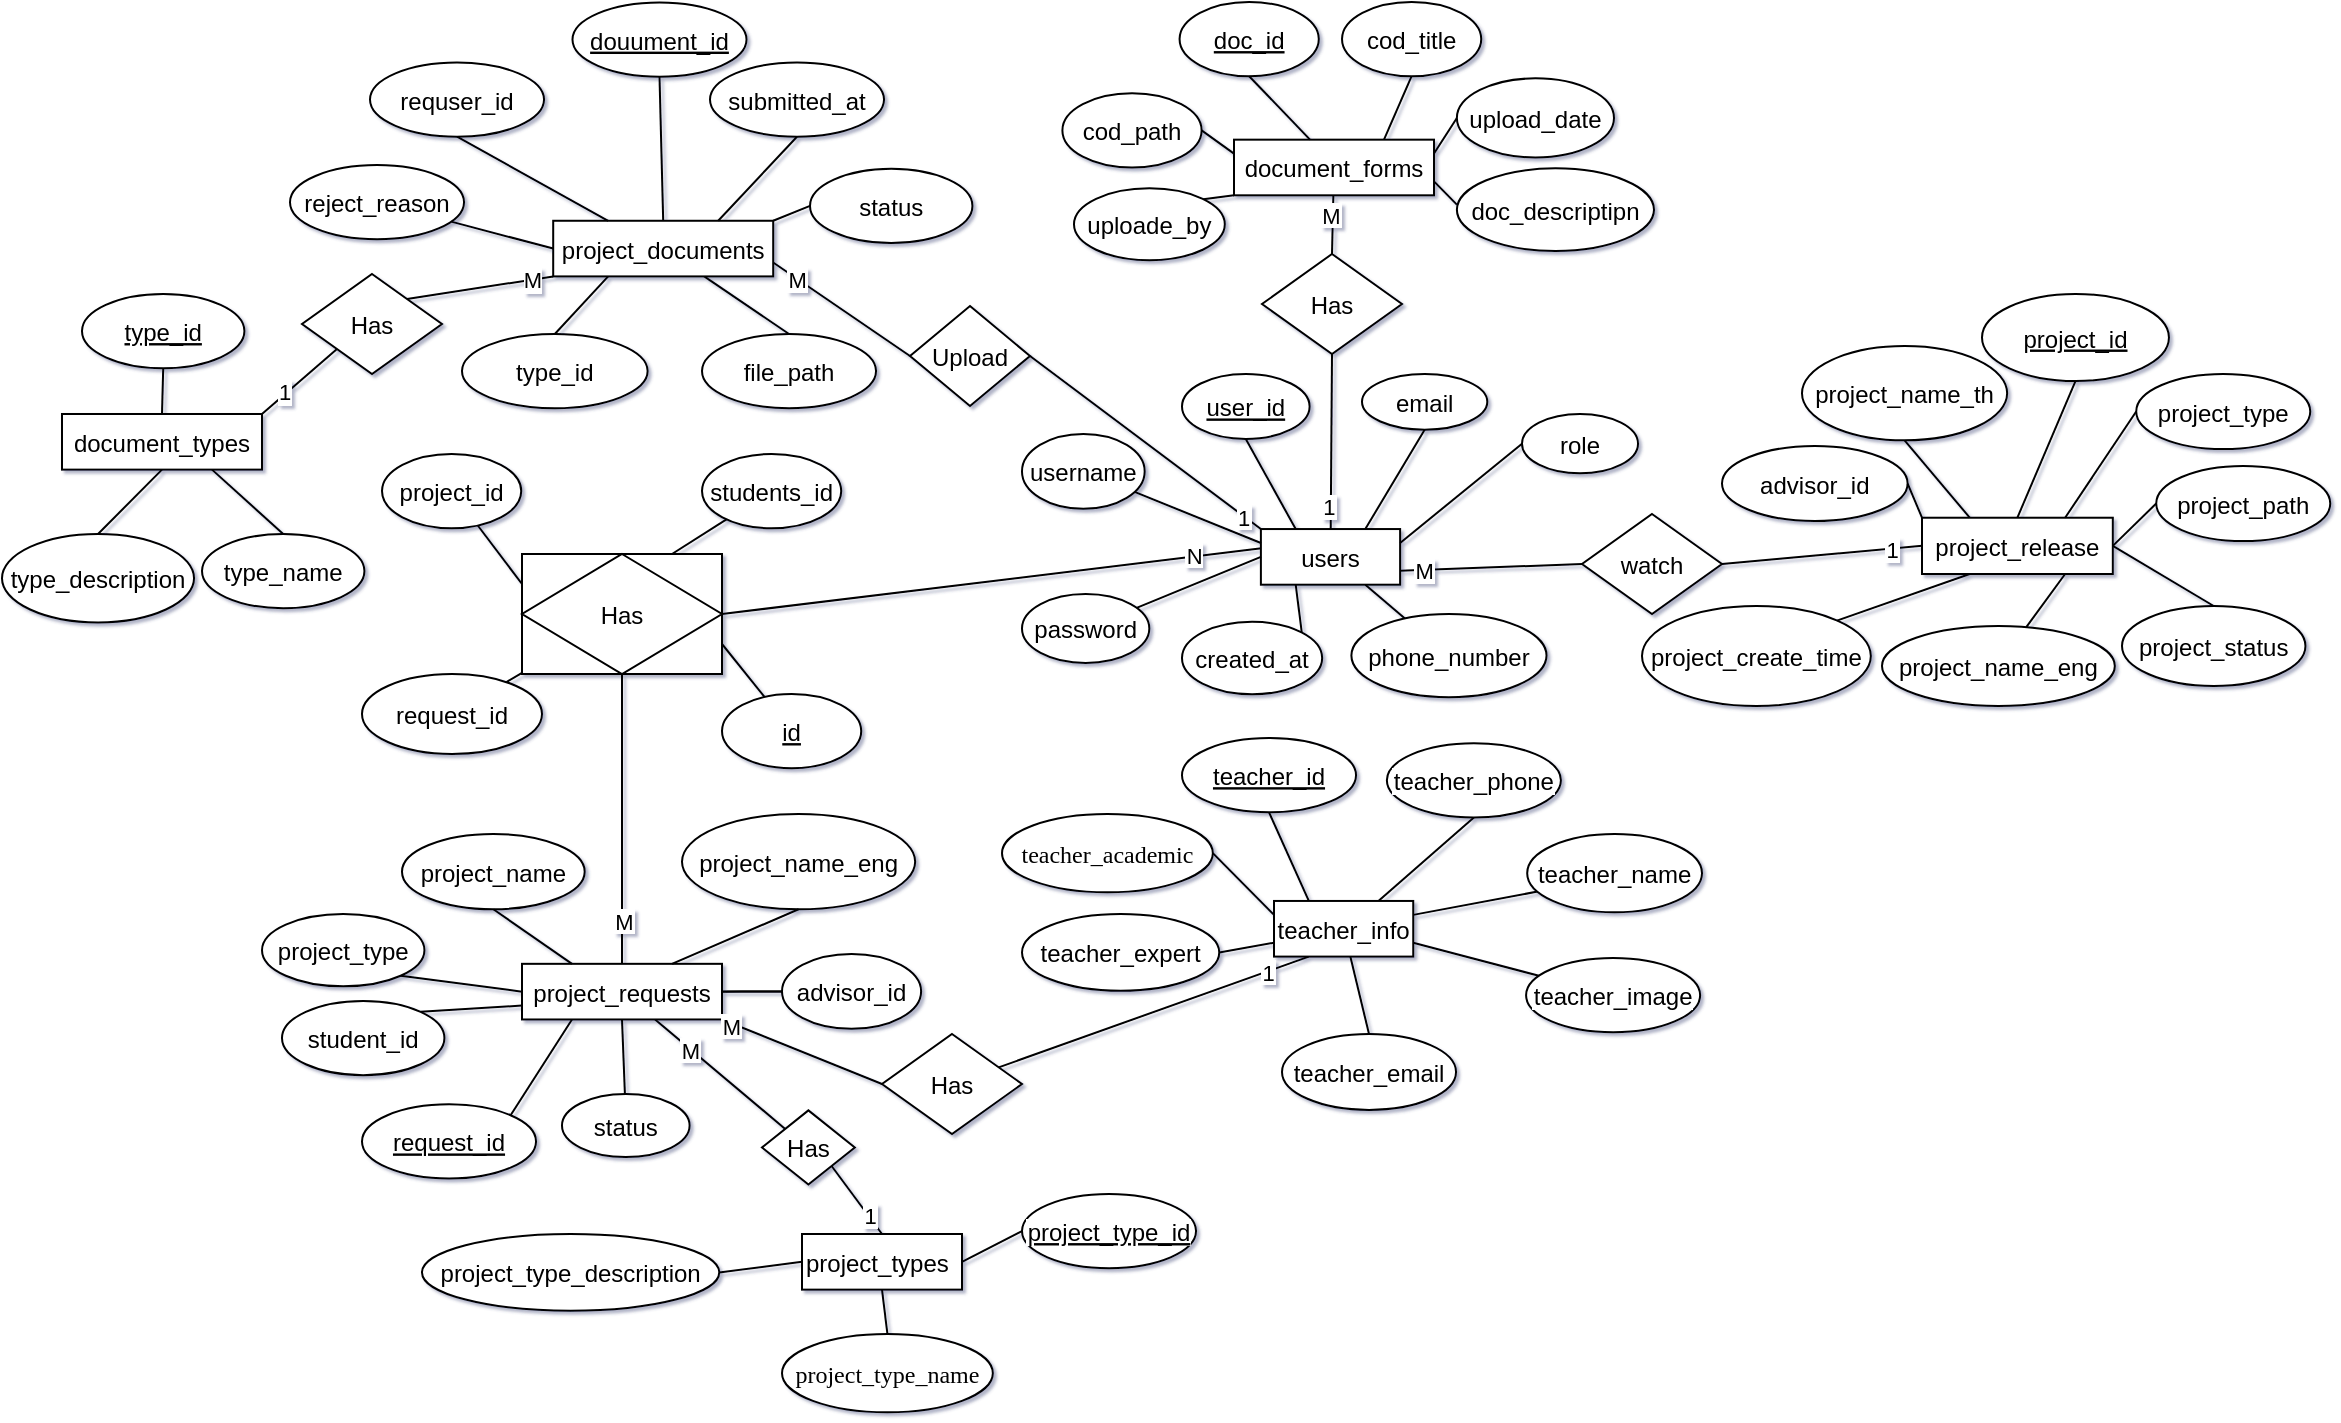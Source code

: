 <mxfile version="26.0.11">
  <diagram id="R2lEEEUBdFMjLlhIrx00" name="Page-1">
    <mxGraphModel dx="1226" dy="625" grid="1" gridSize="10" guides="0" tooltips="1" connect="1" arrows="1" fold="1" page="1" pageScale="1" pageWidth="1169" pageHeight="827" math="0" shadow="1" extFonts="Permanent Marker^https://fonts.googleapis.com/css?family=Permanent+Marker">
      <root>
        <mxCell id="0" />
        <mxCell id="1" parent="0" />
        <mxCell id="ESzOXi0CgvDct79OvY_y-161" value="" style="rounded=0;orthogonalLoop=1;jettySize=auto;exitX=1;exitY=0.5;exitDx=0;exitDy=0;endArrow=none;endFill=0;entryX=0.004;entryY=0.345;entryDx=0;entryDy=0;entryPerimeter=0;labelBackgroundColor=default;fontColor=default;textShadow=0;labelBorderColor=none;" parent="1" source="ubdBSHQZnD_88OrNLMQL-1" target="ESzOXi0CgvDct79OvY_y-35" edge="1">
          <mxGeometry relative="1" as="geometry">
            <mxPoint x="520" y="359" as="sourcePoint" />
            <mxPoint x="620" y="304" as="targetPoint" />
          </mxGeometry>
        </mxCell>
        <mxCell id="kQKOUKrjXKrlpkmoyMPY-5" value="N" style="edgeLabel;align=center;verticalAlign=middle;resizable=0;points=[];labelBackgroundColor=default;fontColor=default;textShadow=0;labelBorderColor=none;" parent="ESzOXi0CgvDct79OvY_y-161" vertex="1" connectable="0">
          <mxGeometry x="0.75" y="1" relative="1" as="geometry">
            <mxPoint as="offset" />
          </mxGeometry>
        </mxCell>
        <mxCell id="ESzOXi0CgvDct79OvY_y-136" value="" style="group;labelBackgroundColor=default;fontColor=default;textShadow=0;labelBorderColor=none;" parent="1" vertex="1" connectable="0">
          <mxGeometry x="536.001" y="41.187" width="290" height="120.575" as="geometry" />
        </mxCell>
        <mxCell id="ESzOXi0CgvDct79OvY_y-51" value="document_forms" style="rounded=0;labelBackgroundColor=default;fontColor=default;textShadow=0;labelBorderColor=none;" parent="ESzOXi0CgvDct79OvY_y-136" vertex="1">
          <mxGeometry x="80" y="55.65" width="100" height="27.82" as="geometry" />
        </mxCell>
        <mxCell id="ESzOXi0CgvDct79OvY_y-66" value="" style="rounded=0;orthogonalLoop=1;jettySize=auto;exitX=0.5;exitY=1;exitDx=0;exitDy=0;entryX=0.75;entryY=0;entryDx=0;entryDy=0;endArrow=none;endFill=0;labelBackgroundColor=default;fontColor=default;textShadow=0;labelBorderColor=none;" parent="ESzOXi0CgvDct79OvY_y-136" source="ESzOXi0CgvDct79OvY_y-53" target="ESzOXi0CgvDct79OvY_y-51" edge="1">
          <mxGeometry relative="1" as="geometry" />
        </mxCell>
        <mxCell id="ESzOXi0CgvDct79OvY_y-53" value="cod_title" style="ellipse;labelBackgroundColor=default;fontColor=default;textShadow=0;labelBorderColor=none;" parent="ESzOXi0CgvDct79OvY_y-136" vertex="1">
          <mxGeometry x="134.006" y="-13.19" width="69.613" height="37.1" as="geometry" />
        </mxCell>
        <mxCell id="ESzOXi0CgvDct79OvY_y-69" value="" style="rounded=0;orthogonalLoop=1;jettySize=auto;exitX=1;exitY=0;exitDx=0;exitDy=0;entryX=0;entryY=1;entryDx=0;entryDy=0;endArrow=none;endFill=0;labelBackgroundColor=default;fontColor=default;textShadow=0;labelBorderColor=none;" parent="ESzOXi0CgvDct79OvY_y-136" source="ESzOXi0CgvDct79OvY_y-55" target="ESzOXi0CgvDct79OvY_y-51" edge="1">
          <mxGeometry relative="1" as="geometry" />
        </mxCell>
        <mxCell id="ESzOXi0CgvDct79OvY_y-55" value="uploade_by" style="ellipse;labelBackgroundColor=default;fontColor=default;textShadow=0;labelBorderColor=none;" parent="ESzOXi0CgvDct79OvY_y-136" vertex="1">
          <mxGeometry y="80" width="75.41" height="35.94" as="geometry" />
        </mxCell>
        <mxCell id="ESzOXi0CgvDct79OvY_y-70" value="" style="rounded=0;orthogonalLoop=1;jettySize=auto;entryX=1;entryY=0.75;entryDx=0;entryDy=0;endArrow=none;endFill=0;labelBackgroundColor=default;fontColor=default;textShadow=0;labelBorderColor=none;" parent="ESzOXi0CgvDct79OvY_y-136" target="ESzOXi0CgvDct79OvY_y-51" edge="1">
          <mxGeometry relative="1" as="geometry">
            <mxPoint x="191.436" y="88.112" as="sourcePoint" />
          </mxGeometry>
        </mxCell>
        <mxCell id="ESzOXi0CgvDct79OvY_y-57" value="doc_descriptipn" style="ellipse;labelBackgroundColor=default;fontColor=default;textShadow=0;labelBorderColor=none;" parent="ESzOXi0CgvDct79OvY_y-136" vertex="1">
          <mxGeometry x="191.44" y="70" width="98.56" height="41.3" as="geometry" />
        </mxCell>
        <mxCell id="ESzOXi0CgvDct79OvY_y-67" value="" style="rounded=0;orthogonalLoop=1;jettySize=auto;exitX=1;exitY=0.5;exitDx=0;exitDy=0;entryX=0;entryY=0.25;entryDx=0;entryDy=0;endArrow=none;endFill=0;labelBackgroundColor=default;fontColor=default;textShadow=0;labelBorderColor=none;" parent="ESzOXi0CgvDct79OvY_y-136" source="ESzOXi0CgvDct79OvY_y-58" target="ESzOXi0CgvDct79OvY_y-51" edge="1">
          <mxGeometry relative="1" as="geometry" />
        </mxCell>
        <mxCell id="ESzOXi0CgvDct79OvY_y-58" value="cod_path" style="ellipse;labelBackgroundColor=default;fontColor=default;textShadow=0;labelBorderColor=none;" parent="ESzOXi0CgvDct79OvY_y-136" vertex="1">
          <mxGeometry x="-5.801" y="32.462" width="69.613" height="37.1" as="geometry" />
        </mxCell>
        <mxCell id="ESzOXi0CgvDct79OvY_y-68" value="" style="rounded=0;orthogonalLoop=1;jettySize=auto;exitX=0;exitY=0.5;exitDx=0;exitDy=0;entryX=1;entryY=0.25;entryDx=0;entryDy=0;endArrow=none;endFill=0;labelBackgroundColor=default;fontColor=default;textShadow=0;labelBorderColor=none;" parent="ESzOXi0CgvDct79OvY_y-136" source="ESzOXi0CgvDct79OvY_y-60" target="ESzOXi0CgvDct79OvY_y-51" edge="1">
          <mxGeometry relative="1" as="geometry" />
        </mxCell>
        <mxCell id="ESzOXi0CgvDct79OvY_y-60" value="upload_date" style="ellipse;labelBackgroundColor=default;fontColor=default;textShadow=0;labelBorderColor=none;" parent="ESzOXi0CgvDct79OvY_y-136" vertex="1">
          <mxGeometry x="191.44" y="25" width="78.56" height="39.56" as="geometry" />
        </mxCell>
        <mxCell id="ESzOXi0CgvDct79OvY_y-64" value="doc_id" style="ellipse;fontStyle=4;labelBackgroundColor=default;fontColor=default;textShadow=0;labelBorderColor=none;" parent="ESzOXi0CgvDct79OvY_y-136" vertex="1">
          <mxGeometry x="52.79" y="-13.19" width="69.613" height="37.1" as="geometry" />
        </mxCell>
        <mxCell id="ESzOXi0CgvDct79OvY_y-65" value="" style="rounded=0;orthogonalLoop=1;jettySize=auto;exitX=0.5;exitY=1;exitDx=0;exitDy=0;entryX=0.38;entryY=0;entryDx=0;entryDy=0;entryPerimeter=0;endArrow=none;endFill=0;labelBackgroundColor=default;fontColor=default;textShadow=0;labelBorderColor=none;" parent="ESzOXi0CgvDct79OvY_y-136" source="ESzOXi0CgvDct79OvY_y-64" target="ESzOXi0CgvDct79OvY_y-51" edge="1">
          <mxGeometry relative="1" as="geometry" />
        </mxCell>
        <mxCell id="ESzOXi0CgvDct79OvY_y-153" value="" style="group;labelBackgroundColor=default;fontColor=default;textShadow=0;labelBorderColor=none;" parent="1" vertex="1" connectable="0">
          <mxGeometry x="164" y="39.997" width="350" height="199.412" as="geometry" />
        </mxCell>
        <mxCell id="ESzOXi0CgvDct79OvY_y-138" value="" style="group;labelBackgroundColor=default;fontColor=default;textShadow=0;labelBorderColor=none;" parent="ESzOXi0CgvDct79OvY_y-153" vertex="1" connectable="0">
          <mxGeometry x="11.602" width="324.862" height="191.102" as="geometry" />
        </mxCell>
        <mxCell id="BMW-N31ml_Nr8-IVmxHA-28" style="rounded=0;orthogonalLoop=1;jettySize=auto;html=1;entryX=0.5;entryY=0;entryDx=0;entryDy=0;endArrow=none;startFill=0;" edge="1" parent="ESzOXi0CgvDct79OvY_y-138" source="ESzOXi0CgvDct79OvY_y-72" target="ESzOXi0CgvDct79OvY_y-83">
          <mxGeometry relative="1" as="geometry" />
        </mxCell>
        <mxCell id="BMW-N31ml_Nr8-IVmxHA-29" style="rounded=0;orthogonalLoop=1;jettySize=auto;html=1;exitX=0.25;exitY=1;exitDx=0;exitDy=0;entryX=0.5;entryY=0;entryDx=0;entryDy=0;endArrow=none;startFill=0;" edge="1" parent="ESzOXi0CgvDct79OvY_y-138" source="ESzOXi0CgvDct79OvY_y-72" target="ESzOXi0CgvDct79OvY_y-81">
          <mxGeometry relative="1" as="geometry" />
        </mxCell>
        <mxCell id="ESzOXi0CgvDct79OvY_y-72" value="project_documents" style="rounded=0;labelBackgroundColor=default;fontColor=default;textShadow=0;labelBorderColor=none;" parent="ESzOXi0CgvDct79OvY_y-138" vertex="1">
          <mxGeometry x="100" y="97.39" width="110" height="27.82" as="geometry" />
        </mxCell>
        <mxCell id="ESzOXi0CgvDct79OvY_y-73" value="" style="rounded=0;orthogonalLoop=1;jettySize=auto;exitX=0.5;exitY=1;exitDx=0;exitDy=0;entryX=0.75;entryY=0;entryDx=0;entryDy=0;endArrow=none;endFill=0;labelBackgroundColor=default;fontColor=default;textShadow=0;labelBorderColor=none;" parent="ESzOXi0CgvDct79OvY_y-138" source="ESzOXi0CgvDct79OvY_y-74" target="ESzOXi0CgvDct79OvY_y-72" edge="1">
          <mxGeometry relative="1" as="geometry" />
        </mxCell>
        <mxCell id="ESzOXi0CgvDct79OvY_y-74" value="submitted_at" style="ellipse;labelBackgroundColor=default;fontColor=default;textShadow=0;labelBorderColor=none;" parent="ESzOXi0CgvDct79OvY_y-138" vertex="1">
          <mxGeometry x="178.393" y="18.262" width="87.017" height="37.1" as="geometry" />
        </mxCell>
        <mxCell id="ESzOXi0CgvDct79OvY_y-75" value="" style="rounded=0;orthogonalLoop=1;jettySize=auto;exitX=0.5;exitY=1;exitDx=0;exitDy=0;entryX=0.25;entryY=0;entryDx=0;entryDy=0;endArrow=none;endFill=0;labelBackgroundColor=default;fontColor=default;textShadow=0;labelBorderColor=none;" parent="ESzOXi0CgvDct79OvY_y-138" source="ESzOXi0CgvDct79OvY_y-76" target="ESzOXi0CgvDct79OvY_y-72" edge="1">
          <mxGeometry relative="1" as="geometry" />
        </mxCell>
        <mxCell id="ESzOXi0CgvDct79OvY_y-76" value="requser_id" style="ellipse;labelBackgroundColor=default;fontColor=default;textShadow=0;labelBorderColor=none;" parent="ESzOXi0CgvDct79OvY_y-138" vertex="1">
          <mxGeometry x="8.399" y="18.262" width="87.017" height="37.1" as="geometry" />
        </mxCell>
        <mxCell id="ESzOXi0CgvDct79OvY_y-77" value="" style="rounded=0;orthogonalLoop=1;jettySize=auto;exitX=0;exitY=0.5;exitDx=0;exitDy=0;entryX=1;entryY=0;entryDx=0;entryDy=0;endArrow=none;endFill=0;labelBackgroundColor=default;fontColor=default;textShadow=0;labelBorderColor=none;" parent="ESzOXi0CgvDct79OvY_y-138" source="ESzOXi0CgvDct79OvY_y-78" target="ESzOXi0CgvDct79OvY_y-72" edge="1">
          <mxGeometry relative="1" as="geometry" />
        </mxCell>
        <mxCell id="ESzOXi0CgvDct79OvY_y-78" value="status" style="ellipse;labelBackgroundColor=default;fontColor=default;textShadow=0;labelBorderColor=none;" parent="ESzOXi0CgvDct79OvY_y-138" vertex="1">
          <mxGeometry x="228.402" y="71.417" width="81.215" height="37.1" as="geometry" />
        </mxCell>
        <mxCell id="ESzOXi0CgvDct79OvY_y-84" value="" style="rounded=0;orthogonalLoop=1;jettySize=auto;exitX=0.5;exitY=1;exitDx=0;exitDy=0;entryX=0.5;entryY=0;entryDx=0;entryDy=0;endArrow=none;endFill=0;labelBackgroundColor=default;fontColor=default;textShadow=0;labelBorderColor=none;" parent="ESzOXi0CgvDct79OvY_y-138" source="ESzOXi0CgvDct79OvY_y-85" target="ESzOXi0CgvDct79OvY_y-72" edge="1">
          <mxGeometry relative="1" as="geometry" />
        </mxCell>
        <mxCell id="ESzOXi0CgvDct79OvY_y-85" value="douument_id" style="ellipse;fontStyle=4;labelBackgroundColor=default;fontColor=default;textShadow=0;labelBorderColor=none;" parent="ESzOXi0CgvDct79OvY_y-138" vertex="1">
          <mxGeometry x="109.641" y="-11.74" width="87.017" height="37.1" as="geometry" />
        </mxCell>
        <mxCell id="ESzOXi0CgvDct79OvY_y-79" value="reject_reason" style="ellipse;labelBackgroundColor=default;fontColor=default;textShadow=0;labelBorderColor=none;" parent="ESzOXi0CgvDct79OvY_y-138" vertex="1">
          <mxGeometry x="-31.601" y="69.562" width="87.017" height="37.1" as="geometry" />
        </mxCell>
        <mxCell id="ESzOXi0CgvDct79OvY_y-71" value="" style="rounded=0;orthogonalLoop=1;jettySize=auto;exitX=0;exitY=0.5;exitDx=0;exitDy=0;endArrow=none;endFill=0;labelBackgroundColor=default;fontColor=default;textShadow=0;labelBorderColor=none;" parent="ESzOXi0CgvDct79OvY_y-138" source="ESzOXi0CgvDct79OvY_y-72" target="ESzOXi0CgvDct79OvY_y-79" edge="1">
          <mxGeometry relative="1" as="geometry" />
        </mxCell>
        <mxCell id="ESzOXi0CgvDct79OvY_y-83" value="file_path" style="ellipse;labelBackgroundColor=default;fontColor=default;textShadow=0;labelBorderColor=none;" parent="ESzOXi0CgvDct79OvY_y-138" vertex="1">
          <mxGeometry x="174.398" y="154.0" width="87.017" height="37.1" as="geometry" />
        </mxCell>
        <mxCell id="ESzOXi0CgvDct79OvY_y-81" value="type_id" style="ellipse;labelBackgroundColor=default;fontColor=default;textShadow=0;labelBorderColor=none;" parent="ESzOXi0CgvDct79OvY_y-138" vertex="1">
          <mxGeometry x="54.396" y="154.002" width="92.818" height="37.1" as="geometry" />
        </mxCell>
        <mxCell id="ESzOXi0CgvDct79OvY_y-147" value="Upload" style="rhombus;rounded=0;labelBackgroundColor=default;fontColor=default;textShadow=0;labelBorderColor=none;" parent="ESzOXi0CgvDct79OvY_y-153" vertex="1">
          <mxGeometry x="290" y="140" width="60" height="50" as="geometry" />
        </mxCell>
        <mxCell id="ESzOXi0CgvDct79OvY_y-169" value="" style="rounded=0;orthogonalLoop=1;jettySize=auto;exitX=1;exitY=0.75;exitDx=0;exitDy=0;entryX=0;entryY=0.5;entryDx=0;entryDy=0;endArrow=none;endFill=0;labelBackgroundColor=default;fontColor=default;textShadow=0;labelBorderColor=none;" parent="ESzOXi0CgvDct79OvY_y-153" source="ESzOXi0CgvDct79OvY_y-72" target="ESzOXi0CgvDct79OvY_y-147" edge="1">
          <mxGeometry relative="1" as="geometry" />
        </mxCell>
        <mxCell id="kQKOUKrjXKrlpkmoyMPY-4" value="M" style="edgeLabel;align=center;verticalAlign=middle;resizable=0;points=[];labelBackgroundColor=default;fontColor=default;textShadow=0;labelBorderColor=none;" parent="ESzOXi0CgvDct79OvY_y-169" vertex="1" connectable="0">
          <mxGeometry x="-0.655" relative="1" as="geometry">
            <mxPoint as="offset" />
          </mxGeometry>
        </mxCell>
        <mxCell id="ESzOXi0CgvDct79OvY_y-177" value="Has" style="rhombus;rounded=0;labelBackgroundColor=default;fontColor=default;textShadow=0;labelBorderColor=none;" parent="ESzOXi0CgvDct79OvY_y-153" vertex="1">
          <mxGeometry x="-14" y="124.003" width="70" height="50" as="geometry" />
        </mxCell>
        <mxCell id="BMW-N31ml_Nr8-IVmxHA-26" style="rounded=0;orthogonalLoop=1;jettySize=auto;html=1;exitX=1;exitY=0;exitDx=0;exitDy=0;entryX=0;entryY=1;entryDx=0;entryDy=0;endArrow=none;startFill=0;" edge="1" parent="ESzOXi0CgvDct79OvY_y-153" source="ESzOXi0CgvDct79OvY_y-177" target="ESzOXi0CgvDct79OvY_y-72">
          <mxGeometry relative="1" as="geometry" />
        </mxCell>
        <mxCell id="BMW-N31ml_Nr8-IVmxHA-30" value="M" style="edgeLabel;html=1;align=center;verticalAlign=middle;resizable=0;points=[];" vertex="1" connectable="0" parent="BMW-N31ml_Nr8-IVmxHA-26">
          <mxGeometry x="0.685" relative="1" as="geometry">
            <mxPoint as="offset" />
          </mxGeometry>
        </mxCell>
        <mxCell id="ESzOXi0CgvDct79OvY_y-158" value="" style="group;labelBackgroundColor=default;fontColor=default;textShadow=0;labelBorderColor=none;" parent="1" vertex="1" connectable="0">
          <mxGeometry x="512.265" y="194.137" width="440.554" height="199.863" as="geometry" />
        </mxCell>
        <mxCell id="ESzOXi0CgvDct79OvY_y-34" value="" style="rounded=0;orthogonalLoop=1;jettySize=auto;exitX=0.75;exitY=1;exitDx=0;exitDy=0;endArrow=none;endFill=0;labelBackgroundColor=default;fontColor=default;textShadow=0;labelBorderColor=none;" parent="ESzOXi0CgvDct79OvY_y-158" source="ESzOXi0CgvDct79OvY_y-35" target="ESzOXi0CgvDct79OvY_y-42" edge="1">
          <mxGeometry relative="1" as="geometry" />
        </mxCell>
        <mxCell id="ESzOXi0CgvDct79OvY_y-35" value="users" style="rounded=0;labelBackgroundColor=default;fontColor=default;textShadow=0;labelBorderColor=none;" parent="ESzOXi0CgvDct79OvY_y-158" vertex="1">
          <mxGeometry x="117.182" y="97.387" width="69.613" height="27.825" as="geometry" />
        </mxCell>
        <mxCell id="ESzOXi0CgvDct79OvY_y-36" value="" style="rounded=0;orthogonalLoop=1;jettySize=auto;exitX=0.5;exitY=1;exitDx=0;exitDy=0;entryX=0.75;entryY=0;entryDx=0;entryDy=0;endArrow=none;endFill=0;labelBackgroundColor=default;fontColor=default;textShadow=0;labelBorderColor=none;" parent="ESzOXi0CgvDct79OvY_y-158" source="ESzOXi0CgvDct79OvY_y-37" target="ESzOXi0CgvDct79OvY_y-35" edge="1">
          <mxGeometry relative="1" as="geometry" />
        </mxCell>
        <mxCell id="ESzOXi0CgvDct79OvY_y-37" value="email" style="ellipse;labelBackgroundColor=default;fontColor=default;textShadow=0;labelBorderColor=none;" parent="ESzOXi0CgvDct79OvY_y-158" vertex="1">
          <mxGeometry x="167.733" y="19.862" width="62.652" height="27.825" as="geometry" />
        </mxCell>
        <mxCell id="ESzOXi0CgvDct79OvY_y-40" value="" style="rounded=0;orthogonalLoop=1;jettySize=auto;exitX=0;exitY=0.5;exitDx=0;exitDy=0;entryX=1;entryY=0.25;entryDx=0;entryDy=0;endArrow=none;endFill=0;labelBackgroundColor=default;fontColor=default;textShadow=0;labelBorderColor=none;" parent="ESzOXi0CgvDct79OvY_y-158" source="ESzOXi0CgvDct79OvY_y-41" target="ESzOXi0CgvDct79OvY_y-35" edge="1">
          <mxGeometry relative="1" as="geometry" />
        </mxCell>
        <mxCell id="ESzOXi0CgvDct79OvY_y-41" value="role" style="ellipse;labelBackgroundColor=default;fontColor=default;textShadow=0;labelBorderColor=none;" parent="ESzOXi0CgvDct79OvY_y-158" vertex="1">
          <mxGeometry x="247.735" y="39.86" width="58.011" height="29.68" as="geometry" />
        </mxCell>
        <mxCell id="ESzOXi0CgvDct79OvY_y-42" value="phone_number" style="ellipse;labelBackgroundColor=default;fontColor=default;textShadow=0;labelBorderColor=none;" parent="ESzOXi0CgvDct79OvY_y-158" vertex="1">
          <mxGeometry x="162.43" y="139.86" width="97.57" height="41.6" as="geometry" />
        </mxCell>
        <mxCell id="ESzOXi0CgvDct79OvY_y-168" value="" style="rounded=0;orthogonalLoop=1;jettySize=auto;entryX=0;entryY=0.5;entryDx=0;entryDy=0;endArrow=none;endFill=0;labelBackgroundColor=default;fontColor=default;textShadow=0;labelBorderColor=none;" parent="ESzOXi0CgvDct79OvY_y-158" source="ESzOXi0CgvDct79OvY_y-44" target="ESzOXi0CgvDct79OvY_y-35" edge="1">
          <mxGeometry relative="1" as="geometry" />
        </mxCell>
        <mxCell id="ESzOXi0CgvDct79OvY_y-44" value="password" style="ellipse;labelBackgroundColor=default;fontColor=default;textShadow=0;labelBorderColor=none;" parent="ESzOXi0CgvDct79OvY_y-158" vertex="1">
          <mxGeometry x="-2.27" y="129.86" width="63.67" height="34.49" as="geometry" />
        </mxCell>
        <mxCell id="ESzOXi0CgvDct79OvY_y-46" value="created_at" style="ellipse;labelBackgroundColor=default;fontColor=default;textShadow=0;labelBorderColor=none;" parent="ESzOXi0CgvDct79OvY_y-158" vertex="1">
          <mxGeometry x="77.73" y="143.76" width="70.08" height="36.24" as="geometry" />
        </mxCell>
        <mxCell id="ESzOXi0CgvDct79OvY_y-45" value="" style="rounded=0;orthogonalLoop=1;jettySize=auto;exitX=1;exitY=0;exitDx=0;exitDy=0;entryX=0.25;entryY=1;entryDx=0;entryDy=0;endArrow=none;endFill=0;labelBackgroundColor=default;fontColor=default;textShadow=0;labelBorderColor=none;" parent="ESzOXi0CgvDct79OvY_y-158" source="ESzOXi0CgvDct79OvY_y-46" target="ESzOXi0CgvDct79OvY_y-35" edge="1">
          <mxGeometry relative="1" as="geometry" />
        </mxCell>
        <mxCell id="ESzOXi0CgvDct79OvY_y-163" value="" style="rounded=0;orthogonalLoop=1;jettySize=auto;exitX=0.5;exitY=1;exitDx=0;exitDy=0;entryX=0.25;entryY=0;entryDx=0;entryDy=0;endArrow=none;endFill=0;labelBackgroundColor=default;fontColor=default;textShadow=0;labelBorderColor=none;" parent="ESzOXi0CgvDct79OvY_y-158" source="ESzOXi0CgvDct79OvY_y-48" target="ESzOXi0CgvDct79OvY_y-35" edge="1">
          <mxGeometry relative="1" as="geometry" />
        </mxCell>
        <mxCell id="ESzOXi0CgvDct79OvY_y-48" value="user_id" style="ellipse;fontStyle=4;labelBackgroundColor=default;fontColor=default;textShadow=0;labelBorderColor=none;" parent="ESzOXi0CgvDct79OvY_y-158" vertex="1">
          <mxGeometry x="77.736" y="19.862" width="63.812" height="32.462" as="geometry" />
        </mxCell>
        <mxCell id="ESzOXi0CgvDct79OvY_y-167" value="" style="rounded=0;orthogonalLoop=1;jettySize=auto;entryX=0;entryY=0.25;entryDx=0;entryDy=0;endArrow=none;endFill=0;labelBackgroundColor=default;fontColor=default;textShadow=0;labelBorderColor=none;" parent="ESzOXi0CgvDct79OvY_y-158" source="ESzOXi0CgvDct79OvY_y-39" target="ESzOXi0CgvDct79OvY_y-35" edge="1">
          <mxGeometry relative="1" as="geometry" />
        </mxCell>
        <mxCell id="ESzOXi0CgvDct79OvY_y-39" value="username" style="ellipse;labelBackgroundColor=default;fontColor=default;textShadow=0;labelBorderColor=none;" parent="ESzOXi0CgvDct79OvY_y-158" vertex="1">
          <mxGeometry x="-2.27" y="49.86" width="61.35" height="37.39" as="geometry" />
        </mxCell>
        <mxCell id="ESzOXi0CgvDct79OvY_y-155" value="watch" style="rhombus;rounded=0;labelBackgroundColor=default;fontColor=default;textShadow=0;labelBorderColor=none;" parent="ESzOXi0CgvDct79OvY_y-158" vertex="1">
          <mxGeometry x="277.735" y="89.863" width="70" height="50" as="geometry" />
        </mxCell>
        <mxCell id="ESzOXi0CgvDct79OvY_y-172" value="" style="rounded=0;orthogonalLoop=1;jettySize=auto;exitX=0;exitY=0.5;exitDx=0;exitDy=0;entryX=1;entryY=0.75;entryDx=0;entryDy=0;endArrow=none;endFill=0;labelBackgroundColor=default;fontColor=default;textShadow=0;labelBorderColor=none;" parent="ESzOXi0CgvDct79OvY_y-158" source="ESzOXi0CgvDct79OvY_y-155" target="ESzOXi0CgvDct79OvY_y-35" edge="1">
          <mxGeometry relative="1" as="geometry" />
        </mxCell>
        <mxCell id="ubdBSHQZnD_88OrNLMQL-12" value="M" style="edgeLabel;align=center;verticalAlign=middle;resizable=0;points=[];labelBackgroundColor=default;fontColor=default;textShadow=0;labelBorderColor=none;" parent="ESzOXi0CgvDct79OvY_y-172" vertex="1" connectable="0">
          <mxGeometry x="0.731" relative="1" as="geometry">
            <mxPoint as="offset" />
          </mxGeometry>
        </mxCell>
        <mxCell id="ESzOXi0CgvDct79OvY_y-98" value="project_create_time" style="ellipse;labelBackgroundColor=default;fontColor=default;textShadow=0;labelBorderColor=none;" parent="ESzOXi0CgvDct79OvY_y-158" vertex="1">
          <mxGeometry x="307.735" y="135.863" width="114.42" height="50" as="geometry" />
        </mxCell>
        <mxCell id="ESzOXi0CgvDct79OvY_y-96" value="advisor_id" style="ellipse;labelBackgroundColor=default;fontColor=default;textShadow=0;labelBorderColor=none;" parent="ESzOXi0CgvDct79OvY_y-158" vertex="1">
          <mxGeometry x="347.735" y="55.862" width="92.819" height="37.52" as="geometry" />
        </mxCell>
        <mxCell id="ESzOXi0CgvDct79OvY_y-166" value="" style="rounded=0;orthogonalLoop=1;jettySize=auto;exitX=0.5;exitY=1;exitDx=0;exitDy=0;endArrow=none;endFill=0;labelBackgroundColor=default;fontColor=default;textShadow=0;labelBorderColor=none;" parent="1" source="ESzOXi0CgvDct79OvY_y-149" target="ESzOXi0CgvDct79OvY_y-35" edge="1">
          <mxGeometry relative="1" as="geometry" />
        </mxCell>
        <mxCell id="ubdBSHQZnD_88OrNLMQL-10" value="1" style="edgeLabel;align=center;verticalAlign=middle;resizable=0;points=[];labelBackgroundColor=default;fontColor=default;textShadow=0;labelBorderColor=none;" parent="ESzOXi0CgvDct79OvY_y-166" vertex="1" connectable="0">
          <mxGeometry x="0.741" y="-1" relative="1" as="geometry">
            <mxPoint as="offset" />
          </mxGeometry>
        </mxCell>
        <mxCell id="ESzOXi0CgvDct79OvY_y-149" value="Has" style="rhombus;rounded=0;labelBackgroundColor=default;fontColor=default;textShadow=0;labelBorderColor=none;" parent="1" vertex="1">
          <mxGeometry x="630" y="154" width="70" height="50" as="geometry" />
        </mxCell>
        <mxCell id="ESzOXi0CgvDct79OvY_y-165" value="" style="rounded=0;orthogonalLoop=1;jettySize=auto;entryX=0.5;entryY=0;entryDx=0;entryDy=0;endArrow=none;endFill=0;labelBackgroundColor=default;fontColor=default;textShadow=0;labelBorderColor=none;" parent="1" source="ESzOXi0CgvDct79OvY_y-51" target="ESzOXi0CgvDct79OvY_y-149" edge="1">
          <mxGeometry relative="1" as="geometry" />
        </mxCell>
        <mxCell id="ubdBSHQZnD_88OrNLMQL-11" value="M" style="edgeLabel;align=center;verticalAlign=middle;resizable=0;points=[];labelBackgroundColor=default;fontColor=default;textShadow=0;labelBorderColor=none;" parent="ESzOXi0CgvDct79OvY_y-165" vertex="1" connectable="0">
          <mxGeometry x="-0.478" y="-1" relative="1" as="geometry">
            <mxPoint y="2" as="offset" />
          </mxGeometry>
        </mxCell>
        <mxCell id="ESzOXi0CgvDct79OvY_y-170" value="" style="rounded=0;orthogonalLoop=1;jettySize=auto;exitX=1;exitY=0.5;exitDx=0;exitDy=0;entryX=0;entryY=0;entryDx=0;entryDy=0;endArrow=none;endFill=0;labelBackgroundColor=default;fontColor=default;textShadow=0;labelBorderColor=none;" parent="1" source="ESzOXi0CgvDct79OvY_y-147" target="ESzOXi0CgvDct79OvY_y-35" edge="1">
          <mxGeometry relative="1" as="geometry" />
        </mxCell>
        <mxCell id="kQKOUKrjXKrlpkmoyMPY-3" value="1" style="edgeLabel;align=center;verticalAlign=middle;resizable=0;points=[];labelBackgroundColor=default;fontColor=default;textShadow=0;labelBorderColor=none;" parent="ESzOXi0CgvDct79OvY_y-170" vertex="1" connectable="0">
          <mxGeometry x="0.85" relative="1" as="geometry">
            <mxPoint as="offset" />
          </mxGeometry>
        </mxCell>
        <mxCell id="ubdBSHQZnD_88OrNLMQL-6" value="" style="rounded=0;orthogonalLoop=1;jettySize=auto;entryX=0.5;entryY=0;entryDx=0;entryDy=0;endArrow=none;endFill=0;labelBackgroundColor=default;fontColor=default;textShadow=0;labelBorderColor=none;" parent="1" source="ubdBSHQZnD_88OrNLMQL-1" target="ESzOXi0CgvDct79OvY_y-103" edge="1">
          <mxGeometry relative="1" as="geometry" />
        </mxCell>
        <mxCell id="ubdBSHQZnD_88OrNLMQL-8" value="M" style="edgeLabel;align=center;verticalAlign=middle;resizable=0;points=[];labelBackgroundColor=default;fontColor=default;textShadow=0;labelBorderColor=none;" parent="ubdBSHQZnD_88OrNLMQL-6" vertex="1" connectable="0">
          <mxGeometry x="0.698" y="1" relative="1" as="geometry">
            <mxPoint as="offset" />
          </mxGeometry>
        </mxCell>
        <mxCell id="ubdBSHQZnD_88OrNLMQL-1" value="Has" style="shape=associativeEntity;align=center;labelBackgroundColor=default;fontColor=default;textShadow=0;labelBorderColor=none;" parent="1" vertex="1">
          <mxGeometry x="260" y="304" width="100" height="60" as="geometry" />
        </mxCell>
        <mxCell id="ubdBSHQZnD_88OrNLMQL-3" value="" style="rounded=0;orthogonalLoop=1;jettySize=auto;entryX=0;entryY=0.25;entryDx=0;entryDy=0;endArrow=none;endFill=0;labelBackgroundColor=default;fontColor=default;textShadow=0;labelBorderColor=none;" parent="1" source="ESzOXi0CgvDct79OvY_y-120" target="ubdBSHQZnD_88OrNLMQL-1" edge="1">
          <mxGeometry relative="1" as="geometry" />
        </mxCell>
        <mxCell id="ESzOXi0CgvDct79OvY_y-120" value="project_id" style="ellipse;container=0;labelBackgroundColor=default;fontColor=default;textShadow=0;labelBorderColor=none;" parent="1" vertex="1">
          <mxGeometry x="190.003" y="254.004" width="69.613" height="37.1" as="geometry" />
        </mxCell>
        <mxCell id="ubdBSHQZnD_88OrNLMQL-5" value="" style="rounded=0;orthogonalLoop=1;jettySize=auto;endArrow=none;endFill=0;labelBackgroundColor=default;fontColor=default;textShadow=0;labelBorderColor=none;" parent="1" source="ubdBSHQZnD_88OrNLMQL-4" target="ubdBSHQZnD_88OrNLMQL-1" edge="1">
          <mxGeometry relative="1" as="geometry" />
        </mxCell>
        <mxCell id="ubdBSHQZnD_88OrNLMQL-4" value="request_id" style="ellipse;container=0;labelBackgroundColor=default;fontColor=default;textShadow=0;labelBorderColor=none;" parent="1" vertex="1">
          <mxGeometry x="180" y="364" width="90" height="40" as="geometry" />
        </mxCell>
        <mxCell id="ESzOXi0CgvDct79OvY_y-102" value="" style="rounded=0;orthogonalLoop=1;jettySize=auto;exitX=0.5;exitY=1;exitDx=0;exitDy=0;endArrow=none;endFill=0;labelBackgroundColor=default;fontColor=default;textShadow=0;labelBorderColor=none;" parent="1" source="ESzOXi0CgvDct79OvY_y-103" target="ESzOXi0CgvDct79OvY_y-110" edge="1">
          <mxGeometry relative="1" as="geometry" />
        </mxCell>
        <mxCell id="ubdBSHQZnD_88OrNLMQL-7" value="" style="rounded=0;orthogonalLoop=1;jettySize=auto;entryX=0;entryY=0;entryDx=0;entryDy=0;endArrow=none;endFill=0;labelBackgroundColor=default;fontColor=default;textShadow=0;labelBorderColor=none;" parent="1" source="ESzOXi0CgvDct79OvY_y-103" target="ESzOXi0CgvDct79OvY_y-174" edge="1">
          <mxGeometry relative="1" as="geometry" />
        </mxCell>
        <mxCell id="BMW-N31ml_Nr8-IVmxHA-24" value="M" style="edgeLabel;align=center;verticalAlign=middle;resizable=0;points=[];labelBackgroundColor=default;fontColor=default;textShadow=0;labelBorderColor=none;" vertex="1" connectable="0" parent="ubdBSHQZnD_88OrNLMQL-7">
          <mxGeometry x="-0.458" relative="1" as="geometry">
            <mxPoint as="offset" />
          </mxGeometry>
        </mxCell>
        <mxCell id="ESzOXi0CgvDct79OvY_y-103" value="project_requests" style="rounded=0;container=0;labelBackgroundColor=default;fontColor=default;textShadow=0;labelBorderColor=none;" parent="1" vertex="1">
          <mxGeometry x="260.001" y="508.917" width="100" height="27.82" as="geometry" />
        </mxCell>
        <mxCell id="ESzOXi0CgvDct79OvY_y-160" value="" style="edgeStyle=orthogonalEdgeStyle;rounded=0;orthogonalLoop=1;jettySize=auto;entryX=1;entryY=0.5;entryDx=0;entryDy=0;endArrow=none;endFill=0;labelBackgroundColor=default;fontColor=default;textShadow=0;labelBorderColor=none;" parent="1" source="ESzOXi0CgvDct79OvY_y-109" target="ESzOXi0CgvDct79OvY_y-103" edge="1">
          <mxGeometry relative="1" as="geometry" />
        </mxCell>
        <mxCell id="ESzOXi0CgvDct79OvY_y-187" value="" style="edgeStyle=orthogonalEdgeStyle;rounded=0;orthogonalLoop=1;jettySize=auto;endArrow=none;endFill=0;labelBackgroundColor=default;fontColor=default;textShadow=0;labelBorderColor=none;" parent="1" source="ESzOXi0CgvDct79OvY_y-109" target="ESzOXi0CgvDct79OvY_y-103" edge="1">
          <mxGeometry relative="1" as="geometry" />
        </mxCell>
        <mxCell id="ESzOXi0CgvDct79OvY_y-109" value="advisor_id" style="ellipse;container=0;labelBackgroundColor=default;fontColor=default;textShadow=0;labelBorderColor=none;" parent="1" vertex="1">
          <mxGeometry x="390.001" y="503.997" width="69.56" height="37.39" as="geometry" />
        </mxCell>
        <mxCell id="ESzOXi0CgvDct79OvY_y-110" value="status" style="ellipse;container=0;labelBackgroundColor=default;fontColor=default;textShadow=0;labelBorderColor=none;" parent="1" vertex="1">
          <mxGeometry x="279.996" y="573.999" width="63.812" height="31.535" as="geometry" />
        </mxCell>
        <mxCell id="ESzOXi0CgvDct79OvY_y-111" value="" style="rounded=0;orthogonalLoop=1;jettySize=auto;exitX=1;exitY=1;exitDx=0;exitDy=0;entryX=0;entryY=0.5;entryDx=0;entryDy=0;endArrow=none;endFill=0;labelBackgroundColor=default;fontColor=default;textShadow=0;labelBorderColor=none;" parent="1" source="ESzOXi0CgvDct79OvY_y-112" target="ESzOXi0CgvDct79OvY_y-103" edge="1">
          <mxGeometry relative="1" as="geometry" />
        </mxCell>
        <mxCell id="ESzOXi0CgvDct79OvY_y-112" value="project_type" style="ellipse;container=0;labelBackgroundColor=default;fontColor=default;textShadow=0;labelBorderColor=none;" parent="1" vertex="1">
          <mxGeometry x="130.004" y="483.997" width="81.215" height="36.172" as="geometry" />
        </mxCell>
        <mxCell id="ESzOXi0CgvDct79OvY_y-113" value="" style="rounded=0;orthogonalLoop=1;jettySize=auto;exitX=1;exitY=0;exitDx=0;exitDy=0;entryX=0;entryY=0.75;entryDx=0;entryDy=0;endArrow=none;endFill=0;labelBackgroundColor=default;fontColor=default;textShadow=0;labelBorderColor=none;" parent="1" source="ESzOXi0CgvDct79OvY_y-114" target="ESzOXi0CgvDct79OvY_y-103" edge="1">
          <mxGeometry relative="1" as="geometry" />
        </mxCell>
        <mxCell id="ESzOXi0CgvDct79OvY_y-114" value="student_id" style="ellipse;container=0;labelBackgroundColor=default;fontColor=default;textShadow=0;labelBorderColor=none;" parent="1" vertex="1">
          <mxGeometry x="139.996" y="527.472" width="81.215" height="37.1" as="geometry" />
        </mxCell>
        <mxCell id="ESzOXi0CgvDct79OvY_y-115" value="" style="rounded=0;orthogonalLoop=1;jettySize=auto;exitX=1;exitY=0;exitDx=0;exitDy=0;endArrow=none;endFill=0;entryX=0.25;entryY=1;entryDx=0;entryDy=0;labelBackgroundColor=default;fontColor=default;textShadow=0;labelBorderColor=none;" parent="1" source="ESzOXi0CgvDct79OvY_y-116" target="ESzOXi0CgvDct79OvY_y-103" edge="1">
          <mxGeometry relative="1" as="geometry">
            <mxPoint x="325.193" y="536.747" as="targetPoint" />
          </mxGeometry>
        </mxCell>
        <mxCell id="ESzOXi0CgvDct79OvY_y-116" value="request_id" style="ellipse;container=0;fontStyle=4;labelBackgroundColor=default;fontColor=default;textShadow=0;labelBorderColor=none;" parent="1" vertex="1">
          <mxGeometry x="180.0" y="579.169" width="87.017" height="37.1" as="geometry" />
        </mxCell>
        <mxCell id="ESzOXi0CgvDct79OvY_y-105" value="project_name_eng" style="ellipse;container=0;labelBackgroundColor=default;fontColor=default;textShadow=0;labelBorderColor=none;" parent="1" vertex="1">
          <mxGeometry x="340.001" y="433.997" width="116.58" height="47.64" as="geometry" />
        </mxCell>
        <mxCell id="ESzOXi0CgvDct79OvY_y-104" value="" style="rounded=0;orthogonalLoop=1;jettySize=auto;exitX=0.5;exitY=1;exitDx=0;exitDy=0;entryX=0.75;entryY=0;entryDx=0;entryDy=0;endArrow=none;endFill=0;labelBackgroundColor=default;fontColor=default;textShadow=0;labelBorderColor=none;" parent="1" source="ESzOXi0CgvDct79OvY_y-105" target="ESzOXi0CgvDct79OvY_y-103" edge="1">
          <mxGeometry relative="1" as="geometry" />
        </mxCell>
        <mxCell id="ESzOXi0CgvDct79OvY_y-107" value="project_name" style="ellipse;container=0;labelBackgroundColor=default;fontColor=default;textShadow=0;labelBorderColor=none;" parent="1" vertex="1">
          <mxGeometry x="200.001" y="443.997" width="91.35" height="37.64" as="geometry" />
        </mxCell>
        <mxCell id="ESzOXi0CgvDct79OvY_y-106" value="" style="rounded=0;orthogonalLoop=1;jettySize=auto;exitX=0.5;exitY=1;exitDx=0;exitDy=0;entryX=0.25;entryY=0;entryDx=0;entryDy=0;endArrow=none;endFill=0;labelBackgroundColor=default;fontColor=default;textShadow=0;labelBorderColor=none;" parent="1" source="ESzOXi0CgvDct79OvY_y-107" target="ESzOXi0CgvDct79OvY_y-103" edge="1">
          <mxGeometry relative="1" as="geometry" />
        </mxCell>
        <mxCell id="BMW-N31ml_Nr8-IVmxHA-23" value="" style="rounded=0;orthogonalLoop=1;jettySize=auto;exitX=1;exitY=1;exitDx=0;exitDy=0;entryX=0.5;entryY=0;entryDx=0;entryDy=0;endArrow=none;startFill=0;labelBackgroundColor=default;fontColor=default;textShadow=0;labelBorderColor=none;" edge="1" parent="1" source="ESzOXi0CgvDct79OvY_y-174" target="BMW-N31ml_Nr8-IVmxHA-9">
          <mxGeometry relative="1" as="geometry" />
        </mxCell>
        <mxCell id="BMW-N31ml_Nr8-IVmxHA-25" value="1" style="edgeLabel;align=center;verticalAlign=middle;resizable=0;points=[];labelBackgroundColor=default;fontColor=default;textShadow=0;labelBorderColor=none;" vertex="1" connectable="0" parent="BMW-N31ml_Nr8-IVmxHA-23">
          <mxGeometry x="0.471" y="1" relative="1" as="geometry">
            <mxPoint as="offset" />
          </mxGeometry>
        </mxCell>
        <mxCell id="ESzOXi0CgvDct79OvY_y-174" value="Has" style="rhombus;rounded=0;labelBackgroundColor=default;fontColor=default;textShadow=0;labelBorderColor=none;" parent="1" vertex="1">
          <mxGeometry x="379.997" y="582.174" width="46.409" height="37.1" as="geometry" />
        </mxCell>
        <mxCell id="ESzOXi0CgvDct79OvY_y-176" value="" style="rounded=0;orthogonalLoop=1;jettySize=auto;exitX=1;exitY=1;exitDx=0;exitDy=0;endArrow=none;endFill=0;entryX=0;entryY=0.5;entryDx=0;entryDy=0;labelBackgroundColor=default;fontColor=default;textShadow=0;labelBorderColor=none;" parent="1" source="ESzOXi0CgvDct79OvY_y-103" target="ubdBSHQZnD_88OrNLMQL-17" edge="1">
          <mxGeometry relative="1" as="geometry">
            <mxPoint x="670.201" y="534.004" as="sourcePoint" />
            <mxPoint x="630" y="614" as="targetPoint" />
          </mxGeometry>
        </mxCell>
        <mxCell id="ubdBSHQZnD_88OrNLMQL-16" value="M" style="edgeLabel;align=center;verticalAlign=middle;resizable=0;points=[];labelBackgroundColor=default;fontColor=default;textShadow=0;labelBorderColor=none;" parent="ESzOXi0CgvDct79OvY_y-176" vertex="1" connectable="0">
          <mxGeometry x="-0.867" y="-1" relative="1" as="geometry">
            <mxPoint as="offset" />
          </mxGeometry>
        </mxCell>
        <mxCell id="ubdBSHQZnD_88OrNLMQL-18" value="" style="rounded=0;orthogonalLoop=1;jettySize=auto;endArrow=none;endFill=0;entryX=0.25;entryY=1;entryDx=0;entryDy=0;labelBackgroundColor=default;fontColor=default;textShadow=0;labelBorderColor=none;" parent="1" source="ubdBSHQZnD_88OrNLMQL-17" edge="1" target="ESzOXi0CgvDct79OvY_y-2">
          <mxGeometry relative="1" as="geometry">
            <mxPoint x="630" y="604" as="targetPoint" />
          </mxGeometry>
        </mxCell>
        <mxCell id="BMW-N31ml_Nr8-IVmxHA-1" value="1" style="edgeLabel;align=center;verticalAlign=middle;resizable=0;points=[];labelBackgroundColor=default;fontColor=default;textShadow=0;labelBorderColor=none;" vertex="1" connectable="0" parent="ubdBSHQZnD_88OrNLMQL-18">
          <mxGeometry x="0.735" relative="1" as="geometry">
            <mxPoint as="offset" />
          </mxGeometry>
        </mxCell>
        <mxCell id="ubdBSHQZnD_88OrNLMQL-17" value="Has" style="rhombus;rounded=0;labelBackgroundColor=default;fontColor=default;textShadow=0;labelBorderColor=none;" parent="1" vertex="1">
          <mxGeometry x="440" y="544" width="70" height="50" as="geometry" />
        </mxCell>
        <mxCell id="BMW-N31ml_Nr8-IVmxHA-4" value="" style="rounded=0;orthogonalLoop=1;jettySize=auto;entryX=0.75;entryY=0;entryDx=0;entryDy=0;endArrow=none;startFill=0;labelBackgroundColor=default;fontColor=default;textShadow=0;labelBorderColor=none;" edge="1" parent="1" source="BMW-N31ml_Nr8-IVmxHA-2" target="ubdBSHQZnD_88OrNLMQL-1">
          <mxGeometry relative="1" as="geometry" />
        </mxCell>
        <mxCell id="BMW-N31ml_Nr8-IVmxHA-2" value="students_id" style="ellipse;container=0;labelBackgroundColor=default;fontColor=default;textShadow=0;labelBorderColor=none;" vertex="1" parent="1">
          <mxGeometry x="350.003" y="254.004" width="69.613" height="37.1" as="geometry" />
        </mxCell>
        <mxCell id="BMW-N31ml_Nr8-IVmxHA-5" value="" style="rounded=0;orthogonalLoop=1;jettySize=auto;entryX=1;entryY=0.75;entryDx=0;entryDy=0;endArrow=none;startFill=0;labelBackgroundColor=default;fontColor=default;textShadow=0;labelBorderColor=none;" edge="1" parent="1" source="BMW-N31ml_Nr8-IVmxHA-3" target="ubdBSHQZnD_88OrNLMQL-1">
          <mxGeometry relative="1" as="geometry" />
        </mxCell>
        <mxCell id="BMW-N31ml_Nr8-IVmxHA-3" value="id" style="ellipse;container=0;fontStyle=4;labelBackgroundColor=default;fontColor=default;textShadow=0;labelBorderColor=none;" vertex="1" parent="1">
          <mxGeometry x="360.003" y="374.004" width="69.613" height="37.1" as="geometry" />
        </mxCell>
        <mxCell id="BMW-N31ml_Nr8-IVmxHA-9" value="project_types" style="rounded=0;align=left;labelBackgroundColor=default;fontColor=default;textShadow=0;labelBorderColor=none;" vertex="1" parent="1">
          <mxGeometry x="400" y="644" width="80" height="27.82" as="geometry" />
        </mxCell>
        <mxCell id="BMW-N31ml_Nr8-IVmxHA-15" value="" style="rounded=0;orthogonalLoop=1;jettySize=auto;exitX=0.5;exitY=0;exitDx=0;exitDy=0;entryX=0.5;entryY=1;entryDx=0;entryDy=0;endArrow=none;endFill=0;labelBackgroundColor=default;fontColor=default;textShadow=0;labelBorderColor=none;" edge="1" parent="1" source="BMW-N31ml_Nr8-IVmxHA-16" target="BMW-N31ml_Nr8-IVmxHA-9">
          <mxGeometry relative="1" as="geometry" />
        </mxCell>
        <mxCell id="BMW-N31ml_Nr8-IVmxHA-16" value="project_type_name" style="ellipse;fontFamily=Sarabun;fontSource=https%3A%2F%2Ffonts.googleapis.com%2Fcss%3Ffamily%3DSarabun;labelBackgroundColor=default;fontColor=default;textShadow=0;labelBorderColor=none;" vertex="1" parent="1">
          <mxGeometry x="390.003" y="693.999" width="105.42" height="39.15" as="geometry" />
        </mxCell>
        <mxCell id="BMW-N31ml_Nr8-IVmxHA-17" value="" style="rounded=0;orthogonalLoop=1;jettySize=auto;entryX=1;entryY=0.5;entryDx=0;entryDy=0;endArrow=none;endFill=0;exitX=0;exitY=0.5;exitDx=0;exitDy=0;labelBackgroundColor=default;fontColor=default;textShadow=0;labelBorderColor=none;" edge="1" parent="1" source="BMW-N31ml_Nr8-IVmxHA-18" target="BMW-N31ml_Nr8-IVmxHA-9">
          <mxGeometry relative="1" as="geometry">
            <mxPoint x="574" y="591" as="sourcePoint" />
          </mxGeometry>
        </mxCell>
        <mxCell id="BMW-N31ml_Nr8-IVmxHA-19" value="project_type_description" style="ellipse;labelBackgroundColor=default;fontColor=default;textShadow=0;labelBorderColor=none;" vertex="1" parent="1">
          <mxGeometry x="210" y="644" width="148.62" height="38.4" as="geometry" />
        </mxCell>
        <mxCell id="BMW-N31ml_Nr8-IVmxHA-20" value="" style="rounded=0;orthogonalLoop=1;jettySize=auto;exitX=1;exitY=0.5;exitDx=0;exitDy=0;entryX=0;entryY=0.5;entryDx=0;entryDy=0;endArrow=none;endFill=0;labelBackgroundColor=default;fontColor=default;textShadow=0;labelBorderColor=none;" edge="1" parent="1" source="BMW-N31ml_Nr8-IVmxHA-19" target="BMW-N31ml_Nr8-IVmxHA-9">
          <mxGeometry relative="1" as="geometry" />
        </mxCell>
        <mxCell id="ESzOXi0CgvDct79OvY_y-135" value="" style="group;labelBackgroundColor=default;fontColor=default;textShadow=0;labelBorderColor=none;" parent="1" vertex="1" connectable="0">
          <mxGeometry x="530.003" y="393.999" width="332.983" height="162.776" as="geometry" />
        </mxCell>
        <mxCell id="ESzOXi0CgvDct79OvY_y-27" value="" style="rounded=0;orthogonalLoop=1;jettySize=auto;exitX=1;exitY=0.75;exitDx=0;exitDy=0;endArrow=none;endFill=0;labelBackgroundColor=default;fontColor=default;textShadow=0;labelBorderColor=none;" parent="ESzOXi0CgvDct79OvY_y-135" source="ESzOXi0CgvDct79OvY_y-2" target="ESzOXi0CgvDct79OvY_y-18" edge="1">
          <mxGeometry relative="1" as="geometry" />
        </mxCell>
        <mxCell id="ESzOXi0CgvDct79OvY_y-2" value="teacher_info" style="rounded=0;labelBackgroundColor=default;fontColor=default;textShadow=0;labelBorderColor=none;" parent="ESzOXi0CgvDct79OvY_y-135" vertex="1">
          <mxGeometry x="106.001" y="83.475" width="69.613" height="27.825" as="geometry" />
        </mxCell>
        <mxCell id="ESzOXi0CgvDct79OvY_y-31" value="" style="rounded=0;orthogonalLoop=1;jettySize=auto;exitX=0.5;exitY=1;exitDx=0;exitDy=0;entryX=0.75;entryY=0;entryDx=0;entryDy=0;endArrow=none;endFill=0;labelBackgroundColor=default;fontColor=default;textShadow=0;labelBorderColor=none;" parent="ESzOXi0CgvDct79OvY_y-135" source="ESzOXi0CgvDct79OvY_y-12" target="ESzOXi0CgvDct79OvY_y-2" edge="1">
          <mxGeometry relative="1" as="geometry" />
        </mxCell>
        <mxCell id="ESzOXi0CgvDct79OvY_y-12" value="teacher_phone" style="ellipse;labelBackgroundColor=default;fontColor=default;textShadow=0;labelBorderColor=none;" parent="ESzOXi0CgvDct79OvY_y-135" vertex="1">
          <mxGeometry x="162.431" y="4.637" width="87.017" height="37.1" as="geometry" />
        </mxCell>
        <mxCell id="ESzOXi0CgvDct79OvY_y-25" value="" style="rounded=0;orthogonalLoop=1;jettySize=auto;exitX=0.082;exitY=0.726;exitDx=0;exitDy=0;entryX=1;entryY=0.25;entryDx=0;entryDy=0;endArrow=none;endFill=0;exitPerimeter=0;labelBackgroundColor=default;fontColor=default;textShadow=0;labelBorderColor=none;" parent="ESzOXi0CgvDct79OvY_y-135" source="ESzOXi0CgvDct79OvY_y-17" target="ESzOXi0CgvDct79OvY_y-2" edge="1">
          <mxGeometry relative="1" as="geometry" />
        </mxCell>
        <mxCell id="ESzOXi0CgvDct79OvY_y-17" value="teacher_name" style="ellipse;labelBackgroundColor=default;fontColor=default;textShadow=0;labelBorderColor=none;" parent="ESzOXi0CgvDct79OvY_y-135" vertex="1">
          <mxGeometry x="232.59" y="50" width="87.41" height="39.15" as="geometry" />
        </mxCell>
        <mxCell id="ESzOXi0CgvDct79OvY_y-18" value="teacher_image" style="ellipse;labelBackgroundColor=default;fontColor=default;textShadow=0;labelBorderColor=none;" parent="ESzOXi0CgvDct79OvY_y-135" vertex="1">
          <mxGeometry x="232.044" y="112.047" width="87.017" height="37.1" as="geometry" />
        </mxCell>
        <mxCell id="ESzOXi0CgvDct79OvY_y-23" value="" style="rounded=0;orthogonalLoop=1;jettySize=auto;exitX=1;exitY=0.5;exitDx=0;exitDy=0;entryX=0;entryY=0.25;entryDx=0;entryDy=0;endArrow=none;endFill=0;labelBackgroundColor=default;fontColor=default;textShadow=0;labelBorderColor=none;" parent="ESzOXi0CgvDct79OvY_y-135" source="ESzOXi0CgvDct79OvY_y-19" target="ESzOXi0CgvDct79OvY_y-2" edge="1">
          <mxGeometry relative="1" as="geometry" />
        </mxCell>
        <mxCell id="ESzOXi0CgvDct79OvY_y-19" value="teacher_academic" style="ellipse;fontFamily=Sarabun;fontSource=https%3A%2F%2Ffonts.googleapis.com%2Fcss%3Ffamily%3DSarabun;labelBackgroundColor=default;fontColor=default;textShadow=0;labelBorderColor=none;" parent="ESzOXi0CgvDct79OvY_y-135" vertex="1">
          <mxGeometry x="-30" y="40" width="105.42" height="39.15" as="geometry" />
        </mxCell>
        <mxCell id="ESzOXi0CgvDct79OvY_y-28" value="" style="rounded=0;orthogonalLoop=1;jettySize=auto;exitX=0.5;exitY=1;exitDx=0;exitDy=0;entryX=0.25;entryY=0;entryDx=0;entryDy=0;endArrow=none;endFill=0;labelBackgroundColor=default;fontColor=default;textShadow=0;labelBorderColor=none;" parent="ESzOXi0CgvDct79OvY_y-135" source="ESzOXi0CgvDct79OvY_y-21" target="ESzOXi0CgvDct79OvY_y-2" edge="1">
          <mxGeometry relative="1" as="geometry" />
        </mxCell>
        <mxCell id="ESzOXi0CgvDct79OvY_y-21" value="teacher_id" style="ellipse;fontStyle=4;labelBackgroundColor=default;fontColor=default;textShadow=0;labelBorderColor=none;" parent="ESzOXi0CgvDct79OvY_y-135" vertex="1">
          <mxGeometry x="59.997" y="2.052" width="87.017" height="37.1" as="geometry" />
        </mxCell>
        <mxCell id="ESzOXi0CgvDct79OvY_y-20" value="teacher_expert" style="ellipse;labelBackgroundColor=default;fontColor=default;textShadow=0;labelBorderColor=none;" parent="ESzOXi0CgvDct79OvY_y-135" vertex="1">
          <mxGeometry x="-20" y="90" width="98.62" height="38.4" as="geometry" />
        </mxCell>
        <mxCell id="ESzOXi0CgvDct79OvY_y-26" value="" style="rounded=0;orthogonalLoop=1;jettySize=auto;exitX=1;exitY=0.5;exitDx=0;exitDy=0;entryX=0;entryY=0.75;entryDx=0;entryDy=0;endArrow=none;endFill=0;labelBackgroundColor=default;fontColor=default;textShadow=0;labelBorderColor=none;" parent="ESzOXi0CgvDct79OvY_y-135" source="ESzOXi0CgvDct79OvY_y-20" target="ESzOXi0CgvDct79OvY_y-2" edge="1">
          <mxGeometry relative="1" as="geometry" />
        </mxCell>
        <mxCell id="ESzOXi0CgvDct79OvY_y-16" value="teacher_email" style="ellipse;labelBackgroundColor=default;fontColor=default;textShadow=0;labelBorderColor=none;" parent="1" vertex="1">
          <mxGeometry x="640" y="544" width="87.02" height="37.95" as="geometry" />
        </mxCell>
        <mxCell id="ESzOXi0CgvDct79OvY_y-190" value="" style="rounded=0;orthogonalLoop=1;jettySize=auto;exitX=0.5;exitY=0;exitDx=0;exitDy=0;endArrow=none;endFill=0;labelBackgroundColor=default;fontColor=default;textShadow=0;labelBorderColor=none;" parent="1" source="ESzOXi0CgvDct79OvY_y-16" target="ESzOXi0CgvDct79OvY_y-2" edge="1">
          <mxGeometry relative="1" as="geometry" />
        </mxCell>
        <mxCell id="BMW-N31ml_Nr8-IVmxHA-18" value="project_type_id" style="ellipse;fontStyle=4;labelBackgroundColor=default;fontColor=default;textShadow=0;labelBorderColor=none;" vertex="1" parent="1">
          <mxGeometry x="510.0" y="624.002" width="87.017" height="37.1" as="geometry" />
        </mxCell>
        <mxCell id="ESzOXi0CgvDct79OvY_y-11" value="type_description" style="ellipse;labelBackgroundColor=default;fontColor=default;textShadow=0;labelBorderColor=none;" parent="1" vertex="1">
          <mxGeometry x="-0.002" y="294.004" width="96.02" height="44.23" as="geometry" />
        </mxCell>
        <mxCell id="ESzOXi0CgvDct79OvY_y-15" value="" style="rounded=0;orthogonalLoop=1;jettySize=auto;exitX=0.5;exitY=0;exitDx=0;exitDy=0;entryX=0.5;entryY=1;entryDx=0;entryDy=0;endArrow=none;endFill=0;labelBackgroundColor=default;fontColor=default;textShadow=0;labelBorderColor=none;" parent="1" source="ESzOXi0CgvDct79OvY_y-11" target="ESzOXi0CgvDct79OvY_y-1" edge="1">
          <mxGeometry relative="1" as="geometry" />
        </mxCell>
        <mxCell id="ESzOXi0CgvDct79OvY_y-29" value="" style="rounded=0;orthogonalLoop=1;jettySize=auto;exitX=0.5;exitY=0;exitDx=0;exitDy=0;entryX=0.75;entryY=1;entryDx=0;entryDy=0;endArrow=none;endFill=0;labelBackgroundColor=default;fontColor=default;textShadow=0;labelBorderColor=none;" parent="1" source="ESzOXi0CgvDct79OvY_y-10" target="ESzOXi0CgvDct79OvY_y-1" edge="1">
          <mxGeometry relative="1" as="geometry" />
        </mxCell>
        <mxCell id="ESzOXi0CgvDct79OvY_y-10" value="type_name" style="ellipse;labelBackgroundColor=default;fontColor=default;textShadow=0;labelBorderColor=none;" parent="1" vertex="1">
          <mxGeometry x="100.003" y="294.002" width="81.215" height="37.1" as="geometry" />
        </mxCell>
        <mxCell id="BMW-N31ml_Nr8-IVmxHA-27" style="rounded=0;orthogonalLoop=1;jettySize=auto;html=1;exitX=1;exitY=0;exitDx=0;exitDy=0;entryX=0;entryY=1;entryDx=0;entryDy=0;endArrow=none;startFill=0;" edge="1" parent="1" source="ESzOXi0CgvDct79OvY_y-1" target="ESzOXi0CgvDct79OvY_y-177">
          <mxGeometry relative="1" as="geometry" />
        </mxCell>
        <mxCell id="BMW-N31ml_Nr8-IVmxHA-31" value="1" style="edgeLabel;html=1;align=center;verticalAlign=middle;resizable=0;points=[];" vertex="1" connectable="0" parent="BMW-N31ml_Nr8-IVmxHA-27">
          <mxGeometry x="-0.384" y="1" relative="1" as="geometry">
            <mxPoint as="offset" />
          </mxGeometry>
        </mxCell>
        <mxCell id="ESzOXi0CgvDct79OvY_y-1" value="document_types" style="rounded=0;labelBackgroundColor=default;fontColor=default;textShadow=0;labelBorderColor=none;" parent="1" vertex="1">
          <mxGeometry x="29.997" y="233.997" width="100" height="27.82" as="geometry" />
        </mxCell>
        <mxCell id="ESzOXi0CgvDct79OvY_y-9" value="type_id" style="ellipse;fontStyle=4;labelBackgroundColor=default;fontColor=default;textShadow=0;labelBorderColor=none;" parent="1" vertex="1">
          <mxGeometry x="39.997" y="173.997" width="81.215" height="37.1" as="geometry" />
        </mxCell>
        <mxCell id="ESzOXi0CgvDct79OvY_y-30" value="" style="rounded=0;orthogonalLoop=1;jettySize=auto;exitX=0.5;exitY=1;exitDx=0;exitDy=0;entryX=0.5;entryY=0;entryDx=0;entryDy=0;endArrow=none;endFill=0;labelBackgroundColor=default;fontColor=default;textShadow=0;labelBorderColor=none;" parent="1" source="ESzOXi0CgvDct79OvY_y-9" target="ESzOXi0CgvDct79OvY_y-1" edge="1">
          <mxGeometry relative="1" as="geometry" />
        </mxCell>
        <mxCell id="BMW-N31ml_Nr8-IVmxHA-34" style="rounded=0;orthogonalLoop=1;jettySize=auto;html=1;exitX=1;exitY=0.5;exitDx=0;exitDy=0;entryX=0;entryY=0.5;entryDx=0;entryDy=0;endArrow=none;startFill=0;" edge="1" parent="1" source="ESzOXi0CgvDct79OvY_y-87" target="BMW-N31ml_Nr8-IVmxHA-32">
          <mxGeometry relative="1" as="geometry" />
        </mxCell>
        <mxCell id="ESzOXi0CgvDct79OvY_y-87" value="project_release" style="rounded=0;labelBackgroundColor=default;fontColor=default;textShadow=0;labelBorderColor=none;" parent="1" vertex="1">
          <mxGeometry x="960.002" y="285.865" width="95.411" height="28.135" as="geometry" />
        </mxCell>
        <mxCell id="ESzOXi0CgvDct79OvY_y-88" value="" style="rounded=0;orthogonalLoop=1;jettySize=auto;exitX=0;exitY=0.5;exitDx=0;exitDy=0;entryX=0.75;entryY=0;entryDx=0;entryDy=0;endArrow=none;endFill=0;labelBackgroundColor=default;fontColor=default;textShadow=0;labelBorderColor=none;" parent="1" source="ESzOXi0CgvDct79OvY_y-89" target="ESzOXi0CgvDct79OvY_y-87" edge="1">
          <mxGeometry relative="1" as="geometry" />
        </mxCell>
        <mxCell id="ESzOXi0CgvDct79OvY_y-89" value="project_type" style="ellipse;labelBackgroundColor=default;fontColor=default;textShadow=0;labelBorderColor=none;" parent="1" vertex="1">
          <mxGeometry x="1067.109" y="214.0" width="87.018" height="37.52" as="geometry" />
        </mxCell>
        <mxCell id="ESzOXi0CgvDct79OvY_y-90" value="" style="rounded=0;orthogonalLoop=1;jettySize=auto;exitX=0.5;exitY=1;exitDx=0;exitDy=0;entryX=0.25;entryY=0;entryDx=0;entryDy=0;endArrow=none;endFill=0;labelBackgroundColor=default;fontColor=default;textShadow=0;labelBorderColor=none;" parent="1" source="ESzOXi0CgvDct79OvY_y-91" target="ESzOXi0CgvDct79OvY_y-87" edge="1">
          <mxGeometry relative="1" as="geometry" />
        </mxCell>
        <mxCell id="ESzOXi0CgvDct79OvY_y-91" value="project_name_th" style="ellipse;labelBackgroundColor=default;fontColor=default;textShadow=0;labelBorderColor=none;" parent="1" vertex="1">
          <mxGeometry x="900" y="200.0" width="102.57" height="47.17" as="geometry" />
        </mxCell>
        <mxCell id="ESzOXi0CgvDct79OvY_y-92" value="" style="rounded=0;orthogonalLoop=1;jettySize=auto;exitX=0.5;exitY=0;exitDx=0;exitDy=0;entryX=1;entryY=0.5;entryDx=0;entryDy=0;endArrow=none;endFill=0;labelBackgroundColor=default;fontColor=default;textShadow=0;labelBorderColor=none;" parent="1" source="ESzOXi0CgvDct79OvY_y-93" target="ESzOXi0CgvDct79OvY_y-87" edge="1">
          <mxGeometry relative="1" as="geometry" />
        </mxCell>
        <mxCell id="ESzOXi0CgvDct79OvY_y-93" value="project_status" style="ellipse;labelBackgroundColor=default;fontColor=default;textShadow=0;labelBorderColor=none;" parent="1" vertex="1">
          <mxGeometry x="1060" y="330" width="91.73" height="40" as="geometry" />
        </mxCell>
        <mxCell id="ESzOXi0CgvDct79OvY_y-95" value="" style="rounded=0;orthogonalLoop=1;jettySize=auto;exitX=1;exitY=0.5;exitDx=0;exitDy=0;entryX=0;entryY=0;entryDx=0;entryDy=0;endArrow=none;endFill=0;labelBackgroundColor=default;fontColor=default;textShadow=0;labelBorderColor=none;" parent="1" source="ESzOXi0CgvDct79OvY_y-96" target="ESzOXi0CgvDct79OvY_y-87" edge="1">
          <mxGeometry relative="1" as="geometry" />
        </mxCell>
        <mxCell id="ESzOXi0CgvDct79OvY_y-99" value="" style="rounded=0;orthogonalLoop=1;jettySize=auto;exitX=0.5;exitY=1;exitDx=0;exitDy=0;entryX=0.5;entryY=0;entryDx=0;entryDy=0;endArrow=none;endFill=0;labelBackgroundColor=default;fontColor=default;textShadow=0;labelBorderColor=none;" parent="1" source="ESzOXi0CgvDct79OvY_y-100" target="ESzOXi0CgvDct79OvY_y-87" edge="1">
          <mxGeometry relative="1" as="geometry" />
        </mxCell>
        <mxCell id="ESzOXi0CgvDct79OvY_y-100" value="project_id" style="ellipse;fontStyle=4;labelBackgroundColor=default;fontColor=default;textShadow=0;labelBorderColor=none;" parent="1" vertex="1">
          <mxGeometry x="990" y="174" width="93.48" height="43.52" as="geometry" />
        </mxCell>
        <mxCell id="ESzOXi0CgvDct79OvY_y-171" value="" style="rounded=0;orthogonalLoop=1;jettySize=auto;exitX=0;exitY=0.5;exitDx=0;exitDy=0;entryX=1;entryY=0.5;entryDx=0;entryDy=0;endArrow=none;endFill=0;labelBackgroundColor=default;fontColor=default;textShadow=0;labelBorderColor=none;" parent="1" source="ESzOXi0CgvDct79OvY_y-87" target="ESzOXi0CgvDct79OvY_y-155" edge="1">
          <mxGeometry relative="1" as="geometry">
            <mxPoint x="830" y="329" as="targetPoint" />
          </mxGeometry>
        </mxCell>
        <mxCell id="ubdBSHQZnD_88OrNLMQL-13" value="1" style="edgeLabel;align=center;verticalAlign=middle;resizable=0;points=[];labelBackgroundColor=default;fontColor=default;textShadow=0;labelBorderColor=none;" parent="ESzOXi0CgvDct79OvY_y-171" vertex="1" connectable="0">
          <mxGeometry x="-0.705" relative="1" as="geometry">
            <mxPoint as="offset" />
          </mxGeometry>
        </mxCell>
        <mxCell id="ESzOXi0CgvDct79OvY_y-94" value="project_name_eng" style="ellipse;labelBackgroundColor=default;fontColor=default;textShadow=0;labelBorderColor=none;" parent="1" vertex="1">
          <mxGeometry x="940" y="340" width="116.42" height="40" as="geometry" />
        </mxCell>
        <mxCell id="ESzOXi0CgvDct79OvY_y-86" value="" style="rounded=0;orthogonalLoop=1;jettySize=auto;exitX=0.75;exitY=1;exitDx=0;exitDy=0;endArrow=none;endFill=0;labelBackgroundColor=default;fontColor=default;textShadow=0;labelBorderColor=none;" parent="1" source="ESzOXi0CgvDct79OvY_y-87" target="ESzOXi0CgvDct79OvY_y-94" edge="1">
          <mxGeometry relative="1" as="geometry" />
        </mxCell>
        <mxCell id="ESzOXi0CgvDct79OvY_y-97" value="" style="rounded=0;orthogonalLoop=1;jettySize=auto;exitX=1;exitY=0;exitDx=0;exitDy=0;entryX=0.25;entryY=1;entryDx=0;entryDy=0;endArrow=none;endFill=0;labelBackgroundColor=default;fontColor=default;textShadow=0;labelBorderColor=none;" parent="1" source="ESzOXi0CgvDct79OvY_y-98" target="ESzOXi0CgvDct79OvY_y-87" edge="1">
          <mxGeometry relative="1" as="geometry" />
        </mxCell>
        <mxCell id="BMW-N31ml_Nr8-IVmxHA-32" value="project_path" style="ellipse;labelBackgroundColor=default;fontColor=default;textShadow=0;labelBorderColor=none;" vertex="1" parent="1">
          <mxGeometry x="1077.109" y="260.0" width="87.018" height="37.52" as="geometry" />
        </mxCell>
      </root>
    </mxGraphModel>
  </diagram>
</mxfile>
